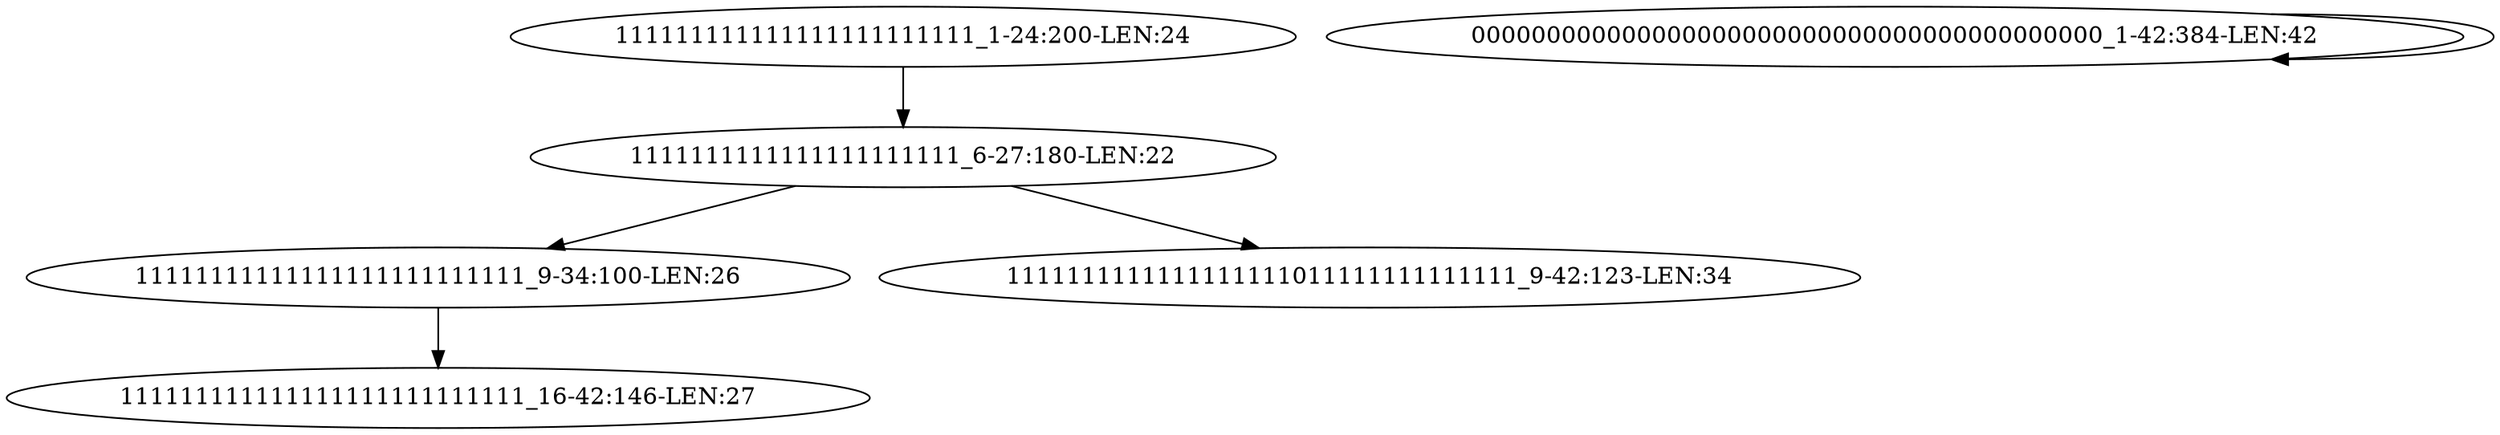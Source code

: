 digraph G {
    "11111111111111111111111111_9-34:100-LEN:26" -> "111111111111111111111111111_16-42:146-LEN:27";
    "1111111111111111111111_6-27:180-LEN:22" -> "1111111111111111111011111111111111_9-42:123-LEN:34";
    "1111111111111111111111_6-27:180-LEN:22" -> "11111111111111111111111111_9-34:100-LEN:26";
    "000000000000000000000000000000000000000000_1-42:384-LEN:42" -> "000000000000000000000000000000000000000000_1-42:384-LEN:42";
    "111111111111111111111111_1-24:200-LEN:24" -> "1111111111111111111111_6-27:180-LEN:22";
}
